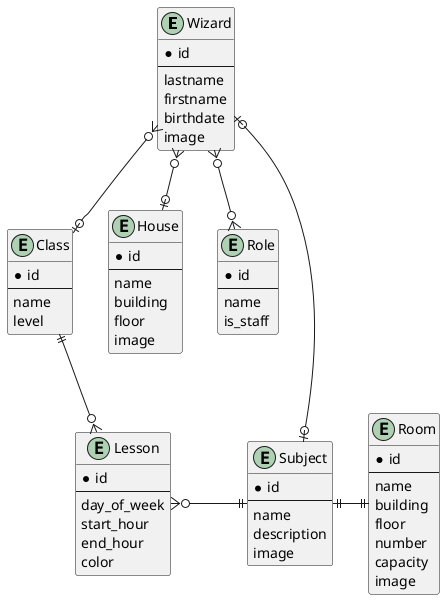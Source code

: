 @startuml erd
' skinparam linetype ortho

entity "Wizard" {
  *id
  --
  lastname
  firstname
  birthdate
  image
}

entity "House" {
  *id
  --
  name
  building
  floor
  image
}

entity "Role" {
  *id
  --
  name
  is_staff
}

entity "Subject" {
  *id
  --
  name
  description
  image
}

entity "Room" {
  *id
  --
  name
  building
  floor
  number
  capacity
  image
}

entity "Class" {
  *id
  --
  name
  level
}

entity "Lesson" {
  *id
  --
  day_of_week
  start_hour
  end_hour
  color
}

Wizard }o--o{ Role
Wizard }o--o| House
Wizard }o--o| Class
Subject ||-|| Room
Class ||--o{ Lesson
Lesson }o-|| Subject
Wizard |o-o| Subject

@enduml